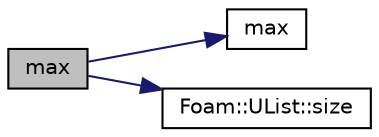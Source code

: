 digraph "max"
{
  bgcolor="transparent";
  edge [fontname="Helvetica",fontsize="10",labelfontname="Helvetica",labelfontsize="10"];
  node [fontname="Helvetica",fontsize="10",shape=record];
  rankdir="LR";
  Node78566 [label="max",height=0.2,width=0.4,color="black", fillcolor="grey75", style="filled", fontcolor="black"];
  Node78566 -> Node78567 [color="midnightblue",fontsize="10",style="solid",fontname="Helvetica"];
  Node78567 [label="max",height=0.2,width=0.4,color="black",URL="$a21851.html#ac993e906cf2774ae77e666bc24e81733"];
  Node78566 -> Node78568 [color="midnightblue",fontsize="10",style="solid",fontname="Helvetica"];
  Node78568 [label="Foam::UList::size",height=0.2,width=0.4,color="black",URL="$a26837.html#a47b3bf30da1eb3ab8076b5fbe00e0494",tooltip="Return the number of elements in the UList. "];
}
